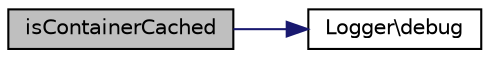 digraph "isContainerCached"
{
  edge [fontname="Helvetica",fontsize="10",labelfontname="Helvetica",labelfontsize="10"];
  node [fontname="Helvetica",fontsize="10",shape=record];
  rankdir="LR";
  Node1 [label="isContainerCached",height=0.2,width=0.4,color="black", fillcolor="grey75", style="filled" fontcolor="black"];
  Node1 -> Node2 [color="midnightblue",fontsize="10",style="solid",fontname="Helvetica"];
  Node2 [label="Logger\\debug",height=0.2,width=0.4,color="black", fillcolor="white", style="filled",URL="$class_logger.html#a5db1ff3070f42cb16f69a8fd8bc28312"];
}
